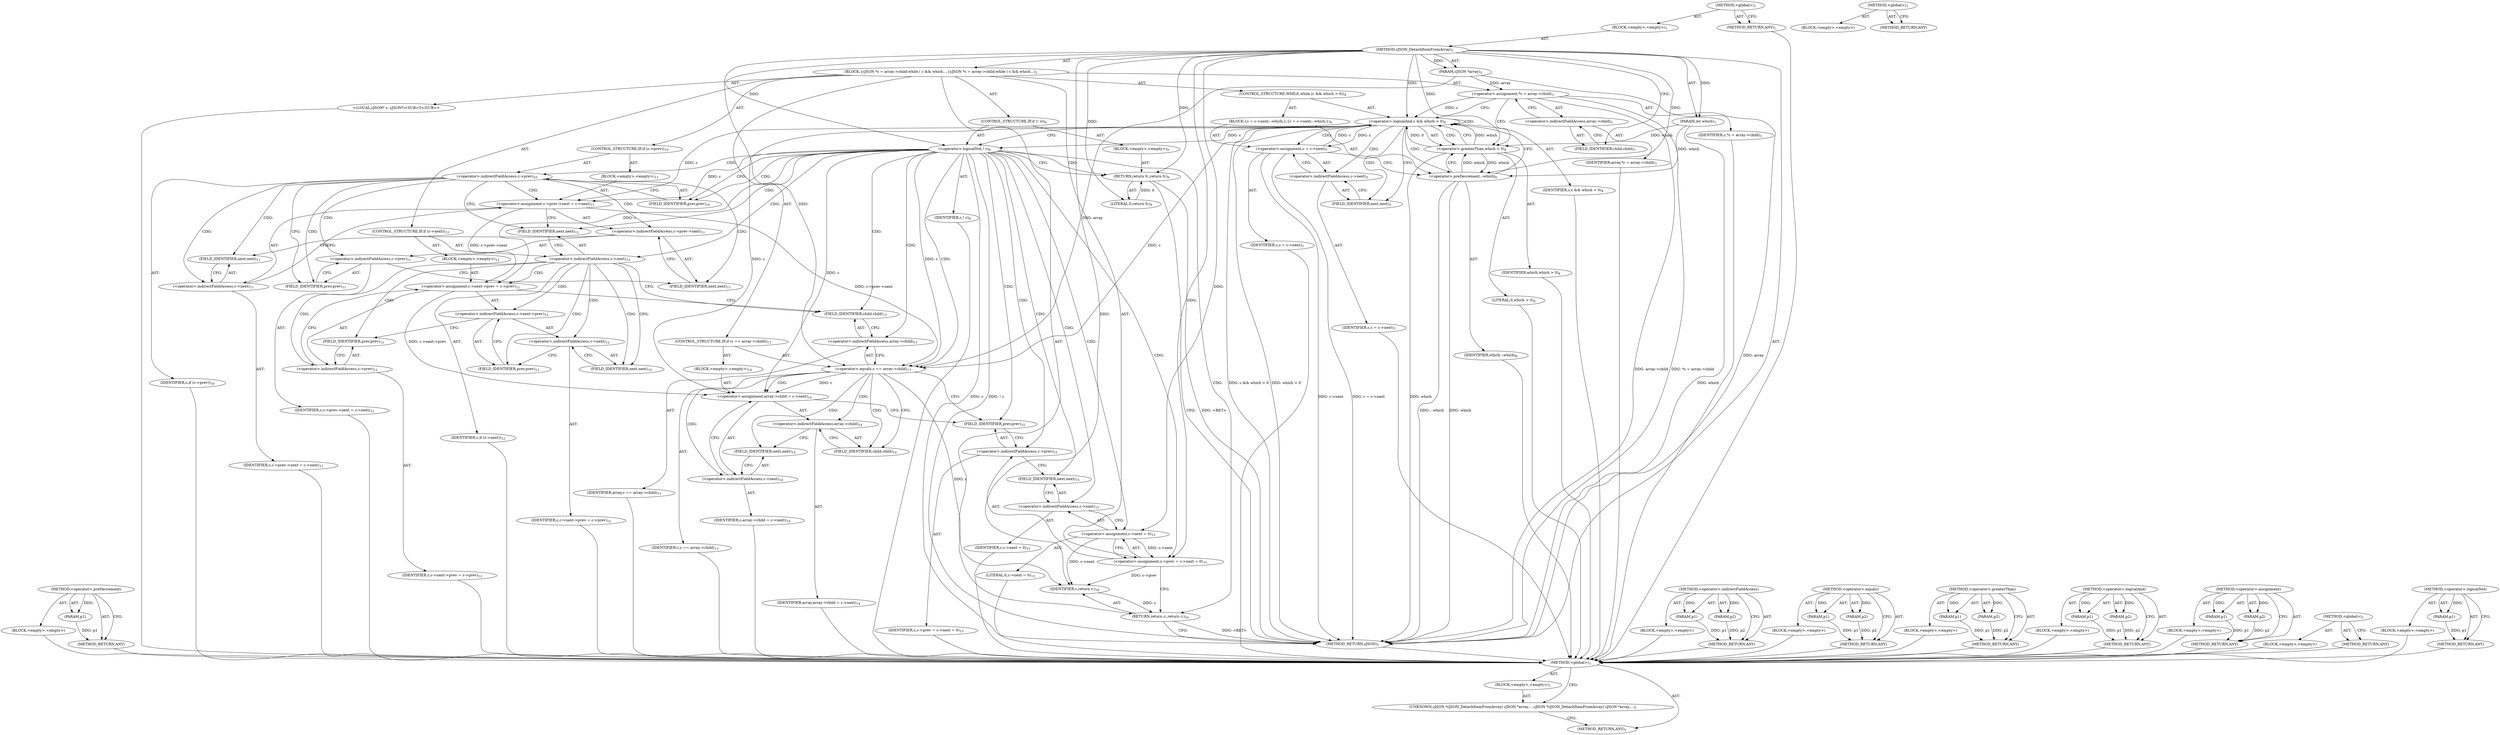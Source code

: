 digraph "&lt;global&gt;" {
vulnerable_132 [label=<(METHOD,&lt;operator&gt;.preDecrement)>];
vulnerable_133 [label=<(PARAM,p1)>];
vulnerable_134 [label=<(BLOCK,&lt;empty&gt;,&lt;empty&gt;)>];
vulnerable_135 [label=<(METHOD_RETURN,ANY)>];
vulnerable_6 [label=<(METHOD,&lt;global&gt;)<SUB>1</SUB>>];
vulnerable_7 [label=<(BLOCK,&lt;empty&gt;,&lt;empty&gt;)<SUB>1</SUB>>];
vulnerable_8 [label=<(METHOD,cJSON_DetachItemFromArray)<SUB>1</SUB>>];
vulnerable_9 [label=<(PARAM,cJSON *array)<SUB>1</SUB>>];
vulnerable_10 [label=<(PARAM,int which)<SUB>1</SUB>>];
vulnerable_11 [label=<(BLOCK,{
	cJSON *c = array-&gt;child;
	while ( c &amp;&amp; which...,{
	cJSON *c = array-&gt;child;
	while ( c &amp;&amp; which...)<SUB>2</SUB>>];
vulnerable_12 [label="<(LOCAL,cJSON* c: cJSON*)<SUB>3</SUB>>"];
vulnerable_13 [label=<(&lt;operator&gt;.assignment,*c = array-&gt;child)<SUB>3</SUB>>];
vulnerable_14 [label=<(IDENTIFIER,c,*c = array-&gt;child)<SUB>3</SUB>>];
vulnerable_15 [label=<(&lt;operator&gt;.indirectFieldAccess,array-&gt;child)<SUB>3</SUB>>];
vulnerable_16 [label=<(IDENTIFIER,array,*c = array-&gt;child)<SUB>3</SUB>>];
vulnerable_17 [label=<(FIELD_IDENTIFIER,child,child)<SUB>3</SUB>>];
vulnerable_18 [label=<(CONTROL_STRUCTURE,WHILE,while (c &amp;&amp; which &gt; 0))<SUB>4</SUB>>];
vulnerable_19 [label=<(&lt;operator&gt;.logicalAnd,c &amp;&amp; which &gt; 0)<SUB>4</SUB>>];
vulnerable_20 [label=<(IDENTIFIER,c,c &amp;&amp; which &gt; 0)<SUB>4</SUB>>];
vulnerable_21 [label=<(&lt;operator&gt;.greaterThan,which &gt; 0)<SUB>4</SUB>>];
vulnerable_22 [label=<(IDENTIFIER,which,which &gt; 0)<SUB>4</SUB>>];
vulnerable_23 [label=<(LITERAL,0,which &gt; 0)<SUB>4</SUB>>];
vulnerable_24 [label=<(BLOCK,{
		c = c-&gt;next;
		--which;
	},{
		c = c-&gt;next;
		--which;
	})<SUB>4</SUB>>];
vulnerable_25 [label=<(&lt;operator&gt;.assignment,c = c-&gt;next)<SUB>5</SUB>>];
vulnerable_26 [label=<(IDENTIFIER,c,c = c-&gt;next)<SUB>5</SUB>>];
vulnerable_27 [label=<(&lt;operator&gt;.indirectFieldAccess,c-&gt;next)<SUB>5</SUB>>];
vulnerable_28 [label=<(IDENTIFIER,c,c = c-&gt;next)<SUB>5</SUB>>];
vulnerable_29 [label=<(FIELD_IDENTIFIER,next,next)<SUB>5</SUB>>];
vulnerable_30 [label=<(&lt;operator&gt;.preDecrement,--which)<SUB>6</SUB>>];
vulnerable_31 [label=<(IDENTIFIER,which,--which)<SUB>6</SUB>>];
vulnerable_32 [label=<(CONTROL_STRUCTURE,IF,if (! c))<SUB>8</SUB>>];
vulnerable_33 [label=<(&lt;operator&gt;.logicalNot,! c)<SUB>8</SUB>>];
vulnerable_34 [label=<(IDENTIFIER,c,! c)<SUB>8</SUB>>];
vulnerable_35 [label=<(BLOCK,&lt;empty&gt;,&lt;empty&gt;)<SUB>9</SUB>>];
vulnerable_36 [label=<(RETURN,return 0;,return 0;)<SUB>9</SUB>>];
vulnerable_37 [label=<(LITERAL,0,return 0;)<SUB>9</SUB>>];
vulnerable_38 [label=<(CONTROL_STRUCTURE,IF,if (c-&gt;prev))<SUB>10</SUB>>];
vulnerable_39 [label=<(&lt;operator&gt;.indirectFieldAccess,c-&gt;prev)<SUB>10</SUB>>];
vulnerable_40 [label=<(IDENTIFIER,c,if (c-&gt;prev))<SUB>10</SUB>>];
vulnerable_41 [label=<(FIELD_IDENTIFIER,prev,prev)<SUB>10</SUB>>];
vulnerable_42 [label=<(BLOCK,&lt;empty&gt;,&lt;empty&gt;)<SUB>11</SUB>>];
vulnerable_43 [label=<(&lt;operator&gt;.assignment,c-&gt;prev-&gt;next = c-&gt;next)<SUB>11</SUB>>];
vulnerable_44 [label=<(&lt;operator&gt;.indirectFieldAccess,c-&gt;prev-&gt;next)<SUB>11</SUB>>];
vulnerable_45 [label=<(&lt;operator&gt;.indirectFieldAccess,c-&gt;prev)<SUB>11</SUB>>];
vulnerable_46 [label=<(IDENTIFIER,c,c-&gt;prev-&gt;next = c-&gt;next)<SUB>11</SUB>>];
vulnerable_47 [label=<(FIELD_IDENTIFIER,prev,prev)<SUB>11</SUB>>];
vulnerable_48 [label=<(FIELD_IDENTIFIER,next,next)<SUB>11</SUB>>];
vulnerable_49 [label=<(&lt;operator&gt;.indirectFieldAccess,c-&gt;next)<SUB>11</SUB>>];
vulnerable_50 [label=<(IDENTIFIER,c,c-&gt;prev-&gt;next = c-&gt;next)<SUB>11</SUB>>];
vulnerable_51 [label=<(FIELD_IDENTIFIER,next,next)<SUB>11</SUB>>];
vulnerable_52 [label=<(CONTROL_STRUCTURE,IF,if (c-&gt;next))<SUB>12</SUB>>];
vulnerable_53 [label=<(&lt;operator&gt;.indirectFieldAccess,c-&gt;next)<SUB>12</SUB>>];
vulnerable_54 [label=<(IDENTIFIER,c,if (c-&gt;next))<SUB>12</SUB>>];
vulnerable_55 [label=<(FIELD_IDENTIFIER,next,next)<SUB>12</SUB>>];
vulnerable_56 [label=<(BLOCK,&lt;empty&gt;,&lt;empty&gt;)<SUB>12</SUB>>];
vulnerable_57 [label=<(&lt;operator&gt;.assignment,c-&gt;next-&gt;prev = c-&gt;prev)<SUB>12</SUB>>];
vulnerable_58 [label=<(&lt;operator&gt;.indirectFieldAccess,c-&gt;next-&gt;prev)<SUB>12</SUB>>];
vulnerable_59 [label=<(&lt;operator&gt;.indirectFieldAccess,c-&gt;next)<SUB>12</SUB>>];
vulnerable_60 [label=<(IDENTIFIER,c,c-&gt;next-&gt;prev = c-&gt;prev)<SUB>12</SUB>>];
vulnerable_61 [label=<(FIELD_IDENTIFIER,next,next)<SUB>12</SUB>>];
vulnerable_62 [label=<(FIELD_IDENTIFIER,prev,prev)<SUB>12</SUB>>];
vulnerable_63 [label=<(&lt;operator&gt;.indirectFieldAccess,c-&gt;prev)<SUB>12</SUB>>];
vulnerable_64 [label=<(IDENTIFIER,c,c-&gt;next-&gt;prev = c-&gt;prev)<SUB>12</SUB>>];
vulnerable_65 [label=<(FIELD_IDENTIFIER,prev,prev)<SUB>12</SUB>>];
vulnerable_66 [label=<(CONTROL_STRUCTURE,IF,if (c == array-&gt;child))<SUB>13</SUB>>];
vulnerable_67 [label=<(&lt;operator&gt;.equals,c == array-&gt;child)<SUB>13</SUB>>];
vulnerable_68 [label=<(IDENTIFIER,c,c == array-&gt;child)<SUB>13</SUB>>];
vulnerable_69 [label=<(&lt;operator&gt;.indirectFieldAccess,array-&gt;child)<SUB>13</SUB>>];
vulnerable_70 [label=<(IDENTIFIER,array,c == array-&gt;child)<SUB>13</SUB>>];
vulnerable_71 [label=<(FIELD_IDENTIFIER,child,child)<SUB>13</SUB>>];
vulnerable_72 [label=<(BLOCK,&lt;empty&gt;,&lt;empty&gt;)<SUB>14</SUB>>];
vulnerable_73 [label=<(&lt;operator&gt;.assignment,array-&gt;child = c-&gt;next)<SUB>14</SUB>>];
vulnerable_74 [label=<(&lt;operator&gt;.indirectFieldAccess,array-&gt;child)<SUB>14</SUB>>];
vulnerable_75 [label=<(IDENTIFIER,array,array-&gt;child = c-&gt;next)<SUB>14</SUB>>];
vulnerable_76 [label=<(FIELD_IDENTIFIER,child,child)<SUB>14</SUB>>];
vulnerable_77 [label=<(&lt;operator&gt;.indirectFieldAccess,c-&gt;next)<SUB>14</SUB>>];
vulnerable_78 [label=<(IDENTIFIER,c,array-&gt;child = c-&gt;next)<SUB>14</SUB>>];
vulnerable_79 [label=<(FIELD_IDENTIFIER,next,next)<SUB>14</SUB>>];
vulnerable_80 [label=<(&lt;operator&gt;.assignment,c-&gt;prev = c-&gt;next = 0)<SUB>15</SUB>>];
vulnerable_81 [label=<(&lt;operator&gt;.indirectFieldAccess,c-&gt;prev)<SUB>15</SUB>>];
vulnerable_82 [label=<(IDENTIFIER,c,c-&gt;prev = c-&gt;next = 0)<SUB>15</SUB>>];
vulnerable_83 [label=<(FIELD_IDENTIFIER,prev,prev)<SUB>15</SUB>>];
vulnerable_84 [label=<(&lt;operator&gt;.assignment,c-&gt;next = 0)<SUB>15</SUB>>];
vulnerable_85 [label=<(&lt;operator&gt;.indirectFieldAccess,c-&gt;next)<SUB>15</SUB>>];
vulnerable_86 [label=<(IDENTIFIER,c,c-&gt;next = 0)<SUB>15</SUB>>];
vulnerable_87 [label=<(FIELD_IDENTIFIER,next,next)<SUB>15</SUB>>];
vulnerable_88 [label=<(LITERAL,0,c-&gt;next = 0)<SUB>15</SUB>>];
vulnerable_89 [label=<(RETURN,return c;,return c;)<SUB>16</SUB>>];
vulnerable_90 [label=<(IDENTIFIER,c,return c;)<SUB>16</SUB>>];
vulnerable_91 [label=<(METHOD_RETURN,cJSON)<SUB>1</SUB>>];
vulnerable_93 [label=<(METHOD_RETURN,ANY)<SUB>1</SUB>>];
vulnerable_117 [label=<(METHOD,&lt;operator&gt;.indirectFieldAccess)>];
vulnerable_118 [label=<(PARAM,p1)>];
vulnerable_119 [label=<(PARAM,p2)>];
vulnerable_120 [label=<(BLOCK,&lt;empty&gt;,&lt;empty&gt;)>];
vulnerable_121 [label=<(METHOD_RETURN,ANY)>];
vulnerable_140 [label=<(METHOD,&lt;operator&gt;.equals)>];
vulnerable_141 [label=<(PARAM,p1)>];
vulnerable_142 [label=<(PARAM,p2)>];
vulnerable_143 [label=<(BLOCK,&lt;empty&gt;,&lt;empty&gt;)>];
vulnerable_144 [label=<(METHOD_RETURN,ANY)>];
vulnerable_127 [label=<(METHOD,&lt;operator&gt;.greaterThan)>];
vulnerable_128 [label=<(PARAM,p1)>];
vulnerable_129 [label=<(PARAM,p2)>];
vulnerable_130 [label=<(BLOCK,&lt;empty&gt;,&lt;empty&gt;)>];
vulnerable_131 [label=<(METHOD_RETURN,ANY)>];
vulnerable_122 [label=<(METHOD,&lt;operator&gt;.logicalAnd)>];
vulnerable_123 [label=<(PARAM,p1)>];
vulnerable_124 [label=<(PARAM,p2)>];
vulnerable_125 [label=<(BLOCK,&lt;empty&gt;,&lt;empty&gt;)>];
vulnerable_126 [label=<(METHOD_RETURN,ANY)>];
vulnerable_112 [label=<(METHOD,&lt;operator&gt;.assignment)>];
vulnerable_113 [label=<(PARAM,p1)>];
vulnerable_114 [label=<(PARAM,p2)>];
vulnerable_115 [label=<(BLOCK,&lt;empty&gt;,&lt;empty&gt;)>];
vulnerable_116 [label=<(METHOD_RETURN,ANY)>];
vulnerable_106 [label=<(METHOD,&lt;global&gt;)<SUB>1</SUB>>];
vulnerable_107 [label=<(BLOCK,&lt;empty&gt;,&lt;empty&gt;)>];
vulnerable_108 [label=<(METHOD_RETURN,ANY)>];
vulnerable_136 [label=<(METHOD,&lt;operator&gt;.logicalNot)>];
vulnerable_137 [label=<(PARAM,p1)>];
vulnerable_138 [label=<(BLOCK,&lt;empty&gt;,&lt;empty&gt;)>];
vulnerable_139 [label=<(METHOD_RETURN,ANY)>];
fixed_6 [label=<(METHOD,&lt;global&gt;)<SUB>1</SUB>>];
fixed_7 [label=<(BLOCK,&lt;empty&gt;,&lt;empty&gt;)<SUB>1</SUB>>];
fixed_8 [label=<(UNKNOWN,cJSON *cJSON_DetachItemFromArray( cJSON *array,...,cJSON *cJSON_DetachItemFromArray( cJSON *array,...)<SUB>1</SUB>>];
fixed_9 [label=<(METHOD_RETURN,ANY)<SUB>1</SUB>>];
fixed_14 [label=<(METHOD,&lt;global&gt;)<SUB>1</SUB>>];
fixed_15 [label=<(BLOCK,&lt;empty&gt;,&lt;empty&gt;)>];
fixed_16 [label=<(METHOD_RETURN,ANY)>];
vulnerable_132 -> vulnerable_133  [key=0, label="AST: "];
vulnerable_132 -> vulnerable_133  [key=1, label="DDG: "];
vulnerable_132 -> vulnerable_134  [key=0, label="AST: "];
vulnerable_132 -> vulnerable_135  [key=0, label="AST: "];
vulnerable_132 -> vulnerable_135  [key=1, label="CFG: "];
vulnerable_133 -> vulnerable_135  [key=0, label="DDG: p1"];
vulnerable_134 -> fixed_6  [key=0];
vulnerable_135 -> fixed_6  [key=0];
vulnerable_6 -> vulnerable_7  [key=0, label="AST: "];
vulnerable_6 -> vulnerable_93  [key=0, label="AST: "];
vulnerable_6 -> vulnerable_93  [key=1, label="CFG: "];
vulnerable_7 -> vulnerable_8  [key=0, label="AST: "];
vulnerable_8 -> vulnerable_9  [key=0, label="AST: "];
vulnerable_8 -> vulnerable_9  [key=1, label="DDG: "];
vulnerable_8 -> vulnerable_10  [key=0, label="AST: "];
vulnerable_8 -> vulnerable_10  [key=1, label="DDG: "];
vulnerable_8 -> vulnerable_11  [key=0, label="AST: "];
vulnerable_8 -> vulnerable_91  [key=0, label="AST: "];
vulnerable_8 -> vulnerable_17  [key=0, label="CFG: "];
vulnerable_8 -> vulnerable_80  [key=0, label="DDG: "];
vulnerable_8 -> vulnerable_90  [key=0, label="DDG: "];
vulnerable_8 -> vulnerable_19  [key=0, label="DDG: "];
vulnerable_8 -> vulnerable_33  [key=0, label="DDG: "];
vulnerable_8 -> vulnerable_36  [key=0, label="DDG: "];
vulnerable_8 -> vulnerable_67  [key=0, label="DDG: "];
vulnerable_8 -> vulnerable_84  [key=0, label="DDG: "];
vulnerable_8 -> vulnerable_21  [key=0, label="DDG: "];
vulnerable_8 -> vulnerable_30  [key=0, label="DDG: "];
vulnerable_8 -> vulnerable_37  [key=0, label="DDG: "];
vulnerable_9 -> vulnerable_91  [key=0, label="DDG: array"];
vulnerable_9 -> vulnerable_13  [key=0, label="DDG: array"];
vulnerable_9 -> vulnerable_67  [key=0, label="DDG: array"];
vulnerable_10 -> vulnerable_91  [key=0, label="DDG: which"];
vulnerable_10 -> vulnerable_21  [key=0, label="DDG: which"];
vulnerable_10 -> vulnerable_30  [key=0, label="DDG: which"];
vulnerable_11 -> vulnerable_12  [key=0, label="AST: "];
vulnerable_11 -> vulnerable_13  [key=0, label="AST: "];
vulnerable_11 -> vulnerable_18  [key=0, label="AST: "];
vulnerable_11 -> vulnerable_32  [key=0, label="AST: "];
vulnerable_11 -> vulnerable_38  [key=0, label="AST: "];
vulnerable_11 -> vulnerable_52  [key=0, label="AST: "];
vulnerable_11 -> vulnerable_66  [key=0, label="AST: "];
vulnerable_11 -> vulnerable_80  [key=0, label="AST: "];
vulnerable_11 -> vulnerable_89  [key=0, label="AST: "];
vulnerable_12 -> fixed_6  [key=0];
vulnerable_13 -> vulnerable_14  [key=0, label="AST: "];
vulnerable_13 -> vulnerable_15  [key=0, label="AST: "];
vulnerable_13 -> vulnerable_19  [key=0, label="CFG: "];
vulnerable_13 -> vulnerable_19  [key=1, label="DDG: c"];
vulnerable_13 -> vulnerable_21  [key=0, label="CFG: "];
vulnerable_13 -> vulnerable_91  [key=0, label="DDG: array-&gt;child"];
vulnerable_13 -> vulnerable_91  [key=1, label="DDG: *c = array-&gt;child"];
vulnerable_14 -> fixed_6  [key=0];
vulnerable_15 -> vulnerable_16  [key=0, label="AST: "];
vulnerable_15 -> vulnerable_17  [key=0, label="AST: "];
vulnerable_15 -> vulnerable_13  [key=0, label="CFG: "];
vulnerable_16 -> fixed_6  [key=0];
vulnerable_17 -> vulnerable_15  [key=0, label="CFG: "];
vulnerable_18 -> vulnerable_19  [key=0, label="AST: "];
vulnerable_18 -> vulnerable_24  [key=0, label="AST: "];
vulnerable_19 -> vulnerable_20  [key=0, label="AST: "];
vulnerable_19 -> vulnerable_21  [key=0, label="AST: "];
vulnerable_19 -> vulnerable_21  [key=1, label="CDG: "];
vulnerable_19 -> vulnerable_29  [key=0, label="CFG: "];
vulnerable_19 -> vulnerable_29  [key=1, label="CDG: "];
vulnerable_19 -> vulnerable_33  [key=0, label="CFG: "];
vulnerable_19 -> vulnerable_33  [key=1, label="DDG: c"];
vulnerable_19 -> vulnerable_91  [key=0, label="DDG: which &gt; 0"];
vulnerable_19 -> vulnerable_91  [key=1, label="DDG: c &amp;&amp; which &gt; 0"];
vulnerable_19 -> vulnerable_25  [key=0, label="DDG: c"];
vulnerable_19 -> vulnerable_25  [key=1, label="CDG: "];
vulnerable_19 -> vulnerable_43  [key=0, label="DDG: c"];
vulnerable_19 -> vulnerable_67  [key=0, label="DDG: c"];
vulnerable_19 -> vulnerable_73  [key=0, label="DDG: c"];
vulnerable_19 -> vulnerable_30  [key=0, label="CDG: "];
vulnerable_19 -> vulnerable_19  [key=0, label="CDG: "];
vulnerable_19 -> vulnerable_27  [key=0, label="CDG: "];
vulnerable_20 -> fixed_6  [key=0];
vulnerable_21 -> vulnerable_22  [key=0, label="AST: "];
vulnerable_21 -> vulnerable_23  [key=0, label="AST: "];
vulnerable_21 -> vulnerable_19  [key=0, label="CFG: "];
vulnerable_21 -> vulnerable_19  [key=1, label="DDG: which"];
vulnerable_21 -> vulnerable_19  [key=2, label="DDG: 0"];
vulnerable_21 -> vulnerable_91  [key=0, label="DDG: which"];
vulnerable_21 -> vulnerable_30  [key=0, label="DDG: which"];
vulnerable_22 -> fixed_6  [key=0];
vulnerable_23 -> fixed_6  [key=0];
vulnerable_24 -> vulnerable_25  [key=0, label="AST: "];
vulnerable_24 -> vulnerable_30  [key=0, label="AST: "];
vulnerable_25 -> vulnerable_26  [key=0, label="AST: "];
vulnerable_25 -> vulnerable_27  [key=0, label="AST: "];
vulnerable_25 -> vulnerable_30  [key=0, label="CFG: "];
vulnerable_25 -> vulnerable_91  [key=0, label="DDG: c-&gt;next"];
vulnerable_25 -> vulnerable_91  [key=1, label="DDG: c = c-&gt;next"];
vulnerable_25 -> vulnerable_19  [key=0, label="DDG: c"];
vulnerable_26 -> fixed_6  [key=0];
vulnerable_27 -> vulnerable_28  [key=0, label="AST: "];
vulnerable_27 -> vulnerable_29  [key=0, label="AST: "];
vulnerable_27 -> vulnerable_25  [key=0, label="CFG: "];
vulnerable_28 -> fixed_6  [key=0];
vulnerable_29 -> vulnerable_27  [key=0, label="CFG: "];
vulnerable_30 -> vulnerable_31  [key=0, label="AST: "];
vulnerable_30 -> vulnerable_19  [key=0, label="CFG: "];
vulnerable_30 -> vulnerable_21  [key=0, label="CFG: "];
vulnerable_30 -> vulnerable_21  [key=1, label="DDG: which"];
vulnerable_30 -> vulnerable_91  [key=0, label="DDG: which"];
vulnerable_30 -> vulnerable_91  [key=1, label="DDG: --which"];
vulnerable_31 -> fixed_6  [key=0];
vulnerable_32 -> vulnerable_33  [key=0, label="AST: "];
vulnerable_32 -> vulnerable_35  [key=0, label="AST: "];
vulnerable_33 -> vulnerable_34  [key=0, label="AST: "];
vulnerable_33 -> vulnerable_36  [key=0, label="CFG: "];
vulnerable_33 -> vulnerable_36  [key=1, label="CDG: "];
vulnerable_33 -> vulnerable_41  [key=0, label="CFG: "];
vulnerable_33 -> vulnerable_41  [key=1, label="CDG: "];
vulnerable_33 -> vulnerable_91  [key=0, label="DDG: c"];
vulnerable_33 -> vulnerable_91  [key=1, label="DDG: ! c"];
vulnerable_33 -> vulnerable_43  [key=0, label="DDG: c"];
vulnerable_33 -> vulnerable_57  [key=0, label="DDG: c"];
vulnerable_33 -> vulnerable_67  [key=0, label="DDG: c"];
vulnerable_33 -> vulnerable_67  [key=1, label="CDG: "];
vulnerable_33 -> vulnerable_73  [key=0, label="DDG: c"];
vulnerable_33 -> vulnerable_89  [key=0, label="CDG: "];
vulnerable_33 -> vulnerable_81  [key=0, label="CDG: "];
vulnerable_33 -> vulnerable_84  [key=0, label="CDG: "];
vulnerable_33 -> vulnerable_85  [key=0, label="CDG: "];
vulnerable_33 -> vulnerable_69  [key=0, label="CDG: "];
vulnerable_33 -> vulnerable_87  [key=0, label="CDG: "];
vulnerable_33 -> vulnerable_80  [key=0, label="CDG: "];
vulnerable_33 -> vulnerable_83  [key=0, label="CDG: "];
vulnerable_33 -> vulnerable_71  [key=0, label="CDG: "];
vulnerable_33 -> vulnerable_53  [key=0, label="CDG: "];
vulnerable_33 -> vulnerable_55  [key=0, label="CDG: "];
vulnerable_33 -> vulnerable_39  [key=0, label="CDG: "];
vulnerable_34 -> fixed_6  [key=0];
vulnerable_35 -> vulnerable_36  [key=0, label="AST: "];
vulnerable_36 -> vulnerable_37  [key=0, label="AST: "];
vulnerable_36 -> vulnerable_91  [key=0, label="CFG: "];
vulnerable_36 -> vulnerable_91  [key=1, label="DDG: &lt;RET&gt;"];
vulnerable_37 -> vulnerable_36  [key=0, label="DDG: 0"];
vulnerable_38 -> vulnerable_39  [key=0, label="AST: "];
vulnerable_38 -> vulnerable_42  [key=0, label="AST: "];
vulnerable_39 -> vulnerable_40  [key=0, label="AST: "];
vulnerable_39 -> vulnerable_41  [key=0, label="AST: "];
vulnerable_39 -> vulnerable_47  [key=0, label="CFG: "];
vulnerable_39 -> vulnerable_47  [key=1, label="CDG: "];
vulnerable_39 -> vulnerable_55  [key=0, label="CFG: "];
vulnerable_39 -> vulnerable_48  [key=0, label="CDG: "];
vulnerable_39 -> vulnerable_49  [key=0, label="CDG: "];
vulnerable_39 -> vulnerable_51  [key=0, label="CDG: "];
vulnerable_39 -> vulnerable_45  [key=0, label="CDG: "];
vulnerable_39 -> vulnerable_44  [key=0, label="CDG: "];
vulnerable_39 -> vulnerable_43  [key=0, label="CDG: "];
vulnerable_40 -> fixed_6  [key=0];
vulnerable_41 -> vulnerable_39  [key=0, label="CFG: "];
vulnerable_42 -> vulnerable_43  [key=0, label="AST: "];
vulnerable_43 -> vulnerable_44  [key=0, label="AST: "];
vulnerable_43 -> vulnerable_49  [key=0, label="AST: "];
vulnerable_43 -> vulnerable_55  [key=0, label="CFG: "];
vulnerable_43 -> vulnerable_57  [key=0, label="DDG: c-&gt;prev-&gt;next"];
vulnerable_43 -> vulnerable_67  [key=0, label="DDG: c-&gt;prev-&gt;next"];
vulnerable_44 -> vulnerable_45  [key=0, label="AST: "];
vulnerable_44 -> vulnerable_48  [key=0, label="AST: "];
vulnerable_44 -> vulnerable_51  [key=0, label="CFG: "];
vulnerable_45 -> vulnerable_46  [key=0, label="AST: "];
vulnerable_45 -> vulnerable_47  [key=0, label="AST: "];
vulnerable_45 -> vulnerable_48  [key=0, label="CFG: "];
vulnerable_46 -> fixed_6  [key=0];
vulnerable_47 -> vulnerable_45  [key=0, label="CFG: "];
vulnerable_48 -> vulnerable_44  [key=0, label="CFG: "];
vulnerable_49 -> vulnerable_50  [key=0, label="AST: "];
vulnerable_49 -> vulnerable_51  [key=0, label="AST: "];
vulnerable_49 -> vulnerable_43  [key=0, label="CFG: "];
vulnerable_50 -> fixed_6  [key=0];
vulnerable_51 -> vulnerable_49  [key=0, label="CFG: "];
vulnerable_52 -> vulnerable_53  [key=0, label="AST: "];
vulnerable_52 -> vulnerable_56  [key=0, label="AST: "];
vulnerable_53 -> vulnerable_54  [key=0, label="AST: "];
vulnerable_53 -> vulnerable_55  [key=0, label="AST: "];
vulnerable_53 -> vulnerable_61  [key=0, label="CFG: "];
vulnerable_53 -> vulnerable_61  [key=1, label="CDG: "];
vulnerable_53 -> vulnerable_71  [key=0, label="CFG: "];
vulnerable_53 -> vulnerable_57  [key=0, label="CDG: "];
vulnerable_53 -> vulnerable_65  [key=0, label="CDG: "];
vulnerable_53 -> vulnerable_59  [key=0, label="CDG: "];
vulnerable_53 -> vulnerable_58  [key=0, label="CDG: "];
vulnerable_53 -> vulnerable_63  [key=0, label="CDG: "];
vulnerable_53 -> vulnerable_62  [key=0, label="CDG: "];
vulnerable_54 -> fixed_6  [key=0];
vulnerable_55 -> vulnerable_53  [key=0, label="CFG: "];
vulnerable_56 -> vulnerable_57  [key=0, label="AST: "];
vulnerable_57 -> vulnerable_58  [key=0, label="AST: "];
vulnerable_57 -> vulnerable_63  [key=0, label="AST: "];
vulnerable_57 -> vulnerable_71  [key=0, label="CFG: "];
vulnerable_57 -> vulnerable_73  [key=0, label="DDG: c-&gt;next-&gt;prev"];
vulnerable_58 -> vulnerable_59  [key=0, label="AST: "];
vulnerable_58 -> vulnerable_62  [key=0, label="AST: "];
vulnerable_58 -> vulnerable_65  [key=0, label="CFG: "];
vulnerable_59 -> vulnerable_60  [key=0, label="AST: "];
vulnerable_59 -> vulnerable_61  [key=0, label="AST: "];
vulnerable_59 -> vulnerable_62  [key=0, label="CFG: "];
vulnerable_60 -> fixed_6  [key=0];
vulnerable_61 -> vulnerable_59  [key=0, label="CFG: "];
vulnerable_62 -> vulnerable_58  [key=0, label="CFG: "];
vulnerable_63 -> vulnerable_64  [key=0, label="AST: "];
vulnerable_63 -> vulnerable_65  [key=0, label="AST: "];
vulnerable_63 -> vulnerable_57  [key=0, label="CFG: "];
vulnerable_64 -> fixed_6  [key=0];
vulnerable_65 -> vulnerable_63  [key=0, label="CFG: "];
vulnerable_66 -> vulnerable_67  [key=0, label="AST: "];
vulnerable_66 -> vulnerable_72  [key=0, label="AST: "];
vulnerable_67 -> vulnerable_68  [key=0, label="AST: "];
vulnerable_67 -> vulnerable_69  [key=0, label="AST: "];
vulnerable_67 -> vulnerable_76  [key=0, label="CFG: "];
vulnerable_67 -> vulnerable_76  [key=1, label="CDG: "];
vulnerable_67 -> vulnerable_83  [key=0, label="CFG: "];
vulnerable_67 -> vulnerable_90  [key=0, label="DDG: c"];
vulnerable_67 -> vulnerable_73  [key=0, label="DDG: c"];
vulnerable_67 -> vulnerable_73  [key=1, label="CDG: "];
vulnerable_67 -> vulnerable_77  [key=0, label="CDG: "];
vulnerable_67 -> vulnerable_74  [key=0, label="CDG: "];
vulnerable_67 -> vulnerable_79  [key=0, label="CDG: "];
vulnerable_68 -> fixed_6  [key=0];
vulnerable_69 -> vulnerable_70  [key=0, label="AST: "];
vulnerable_69 -> vulnerable_71  [key=0, label="AST: "];
vulnerable_69 -> vulnerable_67  [key=0, label="CFG: "];
vulnerable_70 -> fixed_6  [key=0];
vulnerable_71 -> vulnerable_69  [key=0, label="CFG: "];
vulnerable_72 -> vulnerable_73  [key=0, label="AST: "];
vulnerable_73 -> vulnerable_74  [key=0, label="AST: "];
vulnerable_73 -> vulnerable_77  [key=0, label="AST: "];
vulnerable_73 -> vulnerable_83  [key=0, label="CFG: "];
vulnerable_74 -> vulnerable_75  [key=0, label="AST: "];
vulnerable_74 -> vulnerable_76  [key=0, label="AST: "];
vulnerable_74 -> vulnerable_79  [key=0, label="CFG: "];
vulnerable_75 -> fixed_6  [key=0];
vulnerable_76 -> vulnerable_74  [key=0, label="CFG: "];
vulnerable_77 -> vulnerable_78  [key=0, label="AST: "];
vulnerable_77 -> vulnerable_79  [key=0, label="AST: "];
vulnerable_77 -> vulnerable_73  [key=0, label="CFG: "];
vulnerable_78 -> fixed_6  [key=0];
vulnerable_79 -> vulnerable_77  [key=0, label="CFG: "];
vulnerable_80 -> vulnerable_81  [key=0, label="AST: "];
vulnerable_80 -> vulnerable_84  [key=0, label="AST: "];
vulnerable_80 -> vulnerable_89  [key=0, label="CFG: "];
vulnerable_80 -> vulnerable_90  [key=0, label="DDG: c-&gt;prev"];
vulnerable_81 -> vulnerable_82  [key=0, label="AST: "];
vulnerable_81 -> vulnerable_83  [key=0, label="AST: "];
vulnerable_81 -> vulnerable_87  [key=0, label="CFG: "];
vulnerable_82 -> fixed_6  [key=0];
vulnerable_83 -> vulnerable_81  [key=0, label="CFG: "];
vulnerable_84 -> vulnerable_85  [key=0, label="AST: "];
vulnerable_84 -> vulnerable_88  [key=0, label="AST: "];
vulnerable_84 -> vulnerable_80  [key=0, label="CFG: "];
vulnerable_84 -> vulnerable_80  [key=1, label="DDG: c-&gt;next"];
vulnerable_84 -> vulnerable_90  [key=0, label="DDG: c-&gt;next"];
vulnerable_85 -> vulnerable_86  [key=0, label="AST: "];
vulnerable_85 -> vulnerable_87  [key=0, label="AST: "];
vulnerable_85 -> vulnerable_84  [key=0, label="CFG: "];
vulnerable_86 -> fixed_6  [key=0];
vulnerable_87 -> vulnerable_85  [key=0, label="CFG: "];
vulnerable_88 -> fixed_6  [key=0];
vulnerable_89 -> vulnerable_90  [key=0, label="AST: "];
vulnerable_89 -> vulnerable_91  [key=0, label="CFG: "];
vulnerable_89 -> vulnerable_91  [key=1, label="DDG: &lt;RET&gt;"];
vulnerable_90 -> vulnerable_89  [key=0, label="DDG: c"];
vulnerable_91 -> fixed_6  [key=0];
vulnerable_93 -> fixed_6  [key=0];
vulnerable_117 -> vulnerable_118  [key=0, label="AST: "];
vulnerable_117 -> vulnerable_118  [key=1, label="DDG: "];
vulnerable_117 -> vulnerable_120  [key=0, label="AST: "];
vulnerable_117 -> vulnerable_119  [key=0, label="AST: "];
vulnerable_117 -> vulnerable_119  [key=1, label="DDG: "];
vulnerable_117 -> vulnerable_121  [key=0, label="AST: "];
vulnerable_117 -> vulnerable_121  [key=1, label="CFG: "];
vulnerable_118 -> vulnerable_121  [key=0, label="DDG: p1"];
vulnerable_119 -> vulnerable_121  [key=0, label="DDG: p2"];
vulnerable_120 -> fixed_6  [key=0];
vulnerable_121 -> fixed_6  [key=0];
vulnerable_140 -> vulnerable_141  [key=0, label="AST: "];
vulnerable_140 -> vulnerable_141  [key=1, label="DDG: "];
vulnerable_140 -> vulnerable_143  [key=0, label="AST: "];
vulnerable_140 -> vulnerable_142  [key=0, label="AST: "];
vulnerable_140 -> vulnerable_142  [key=1, label="DDG: "];
vulnerable_140 -> vulnerable_144  [key=0, label="AST: "];
vulnerable_140 -> vulnerable_144  [key=1, label="CFG: "];
vulnerable_141 -> vulnerable_144  [key=0, label="DDG: p1"];
vulnerable_142 -> vulnerable_144  [key=0, label="DDG: p2"];
vulnerable_143 -> fixed_6  [key=0];
vulnerable_144 -> fixed_6  [key=0];
vulnerable_127 -> vulnerable_128  [key=0, label="AST: "];
vulnerable_127 -> vulnerable_128  [key=1, label="DDG: "];
vulnerable_127 -> vulnerable_130  [key=0, label="AST: "];
vulnerable_127 -> vulnerable_129  [key=0, label="AST: "];
vulnerable_127 -> vulnerable_129  [key=1, label="DDG: "];
vulnerable_127 -> vulnerable_131  [key=0, label="AST: "];
vulnerable_127 -> vulnerable_131  [key=1, label="CFG: "];
vulnerable_128 -> vulnerable_131  [key=0, label="DDG: p1"];
vulnerable_129 -> vulnerable_131  [key=0, label="DDG: p2"];
vulnerable_130 -> fixed_6  [key=0];
vulnerable_131 -> fixed_6  [key=0];
vulnerable_122 -> vulnerable_123  [key=0, label="AST: "];
vulnerable_122 -> vulnerable_123  [key=1, label="DDG: "];
vulnerable_122 -> vulnerable_125  [key=0, label="AST: "];
vulnerable_122 -> vulnerable_124  [key=0, label="AST: "];
vulnerable_122 -> vulnerable_124  [key=1, label="DDG: "];
vulnerable_122 -> vulnerable_126  [key=0, label="AST: "];
vulnerable_122 -> vulnerable_126  [key=1, label="CFG: "];
vulnerable_123 -> vulnerable_126  [key=0, label="DDG: p1"];
vulnerable_124 -> vulnerable_126  [key=0, label="DDG: p2"];
vulnerable_125 -> fixed_6  [key=0];
vulnerable_126 -> fixed_6  [key=0];
vulnerable_112 -> vulnerable_113  [key=0, label="AST: "];
vulnerable_112 -> vulnerable_113  [key=1, label="DDG: "];
vulnerable_112 -> vulnerable_115  [key=0, label="AST: "];
vulnerable_112 -> vulnerable_114  [key=0, label="AST: "];
vulnerable_112 -> vulnerable_114  [key=1, label="DDG: "];
vulnerable_112 -> vulnerable_116  [key=0, label="AST: "];
vulnerable_112 -> vulnerable_116  [key=1, label="CFG: "];
vulnerable_113 -> vulnerable_116  [key=0, label="DDG: p1"];
vulnerable_114 -> vulnerable_116  [key=0, label="DDG: p2"];
vulnerable_115 -> fixed_6  [key=0];
vulnerable_116 -> fixed_6  [key=0];
vulnerable_106 -> vulnerable_107  [key=0, label="AST: "];
vulnerable_106 -> vulnerable_108  [key=0, label="AST: "];
vulnerable_106 -> vulnerable_108  [key=1, label="CFG: "];
vulnerable_107 -> fixed_6  [key=0];
vulnerable_108 -> fixed_6  [key=0];
vulnerable_136 -> vulnerable_137  [key=0, label="AST: "];
vulnerable_136 -> vulnerable_137  [key=1, label="DDG: "];
vulnerable_136 -> vulnerable_138  [key=0, label="AST: "];
vulnerable_136 -> vulnerable_139  [key=0, label="AST: "];
vulnerable_136 -> vulnerable_139  [key=1, label="CFG: "];
vulnerable_137 -> vulnerable_139  [key=0, label="DDG: p1"];
vulnerable_138 -> fixed_6  [key=0];
vulnerable_139 -> fixed_6  [key=0];
fixed_6 -> fixed_7  [key=0, label="AST: "];
fixed_6 -> fixed_9  [key=0, label="AST: "];
fixed_6 -> fixed_8  [key=0, label="CFG: "];
fixed_7 -> fixed_8  [key=0, label="AST: "];
fixed_8 -> fixed_9  [key=0, label="CFG: "];
fixed_14 -> fixed_15  [key=0, label="AST: "];
fixed_14 -> fixed_16  [key=0, label="AST: "];
fixed_14 -> fixed_16  [key=1, label="CFG: "];
}
